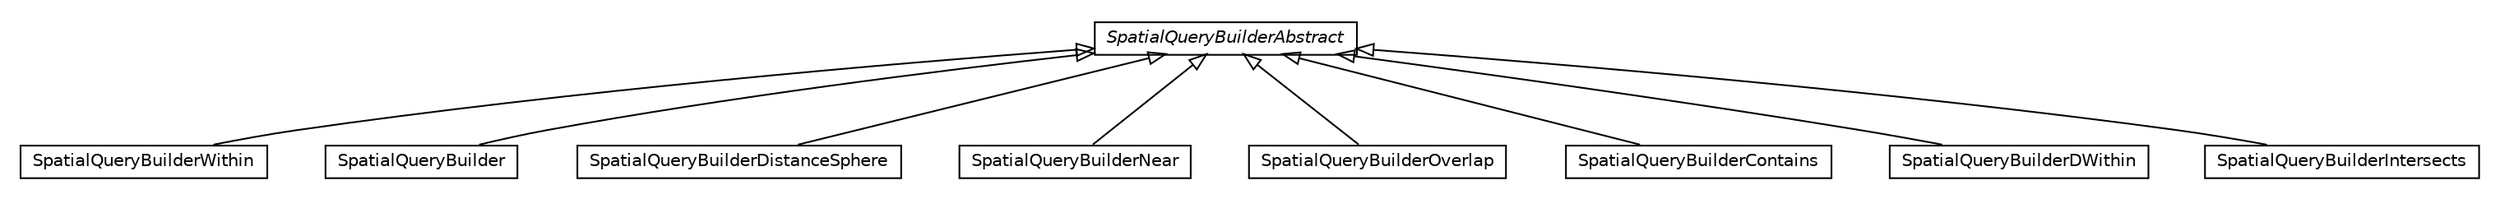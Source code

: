#!/usr/local/bin/dot
#
# Class diagram 
# Generated by UMLGraph version R5_6-24-gf6e263 (http://www.umlgraph.org/)
#

digraph G {
	edge [fontname="Helvetica",fontsize=10,labelfontname="Helvetica",labelfontsize=10];
	node [fontname="Helvetica",fontsize=10,shape=plaintext];
	nodesep=0.25;
	ranksep=0.5;
	// com.orientechnologies.spatial.strategy.SpatialQueryBuilderWithin
	c679028 [label=<<table title="com.orientechnologies.spatial.strategy.SpatialQueryBuilderWithin" border="0" cellborder="1" cellspacing="0" cellpadding="2" port="p" href="./SpatialQueryBuilderWithin.html">
		<tr><td><table border="0" cellspacing="0" cellpadding="1">
<tr><td align="center" balign="center"> SpatialQueryBuilderWithin </td></tr>
		</table></td></tr>
		</table>>, URL="./SpatialQueryBuilderWithin.html", fontname="Helvetica", fontcolor="black", fontsize=10.0];
	// com.orientechnologies.spatial.strategy.SpatialQueryBuilder
	c679029 [label=<<table title="com.orientechnologies.spatial.strategy.SpatialQueryBuilder" border="0" cellborder="1" cellspacing="0" cellpadding="2" port="p" href="./SpatialQueryBuilder.html">
		<tr><td><table border="0" cellspacing="0" cellpadding="1">
<tr><td align="center" balign="center"> SpatialQueryBuilder </td></tr>
		</table></td></tr>
		</table>>, URL="./SpatialQueryBuilder.html", fontname="Helvetica", fontcolor="black", fontsize=10.0];
	// com.orientechnologies.spatial.strategy.SpatialQueryBuilderDistanceSphere
	c679030 [label=<<table title="com.orientechnologies.spatial.strategy.SpatialQueryBuilderDistanceSphere" border="0" cellborder="1" cellspacing="0" cellpadding="2" port="p" href="./SpatialQueryBuilderDistanceSphere.html">
		<tr><td><table border="0" cellspacing="0" cellpadding="1">
<tr><td align="center" balign="center"> SpatialQueryBuilderDistanceSphere </td></tr>
		</table></td></tr>
		</table>>, URL="./SpatialQueryBuilderDistanceSphere.html", fontname="Helvetica", fontcolor="black", fontsize=10.0];
	// com.orientechnologies.spatial.strategy.SpatialQueryBuilderNear
	c679031 [label=<<table title="com.orientechnologies.spatial.strategy.SpatialQueryBuilderNear" border="0" cellborder="1" cellspacing="0" cellpadding="2" port="p" href="./SpatialQueryBuilderNear.html">
		<tr><td><table border="0" cellspacing="0" cellpadding="1">
<tr><td align="center" balign="center"> SpatialQueryBuilderNear </td></tr>
		</table></td></tr>
		</table>>, URL="./SpatialQueryBuilderNear.html", fontname="Helvetica", fontcolor="black", fontsize=10.0];
	// com.orientechnologies.spatial.strategy.SpatialQueryBuilderOverlap
	c679032 [label=<<table title="com.orientechnologies.spatial.strategy.SpatialQueryBuilderOverlap" border="0" cellborder="1" cellspacing="0" cellpadding="2" port="p" href="./SpatialQueryBuilderOverlap.html">
		<tr><td><table border="0" cellspacing="0" cellpadding="1">
<tr><td align="center" balign="center"> SpatialQueryBuilderOverlap </td></tr>
		</table></td></tr>
		</table>>, URL="./SpatialQueryBuilderOverlap.html", fontname="Helvetica", fontcolor="black", fontsize=10.0];
	// com.orientechnologies.spatial.strategy.SpatialQueryBuilderContains
	c679033 [label=<<table title="com.orientechnologies.spatial.strategy.SpatialQueryBuilderContains" border="0" cellborder="1" cellspacing="0" cellpadding="2" port="p" href="./SpatialQueryBuilderContains.html">
		<tr><td><table border="0" cellspacing="0" cellpadding="1">
<tr><td align="center" balign="center"> SpatialQueryBuilderContains </td></tr>
		</table></td></tr>
		</table>>, URL="./SpatialQueryBuilderContains.html", fontname="Helvetica", fontcolor="black", fontsize=10.0];
	// com.orientechnologies.spatial.strategy.SpatialQueryBuilderDWithin
	c679034 [label=<<table title="com.orientechnologies.spatial.strategy.SpatialQueryBuilderDWithin" border="0" cellborder="1" cellspacing="0" cellpadding="2" port="p" href="./SpatialQueryBuilderDWithin.html">
		<tr><td><table border="0" cellspacing="0" cellpadding="1">
<tr><td align="center" balign="center"> SpatialQueryBuilderDWithin </td></tr>
		</table></td></tr>
		</table>>, URL="./SpatialQueryBuilderDWithin.html", fontname="Helvetica", fontcolor="black", fontsize=10.0];
	// com.orientechnologies.spatial.strategy.SpatialQueryBuilderAbstract
	c679035 [label=<<table title="com.orientechnologies.spatial.strategy.SpatialQueryBuilderAbstract" border="0" cellborder="1" cellspacing="0" cellpadding="2" port="p" href="./SpatialQueryBuilderAbstract.html">
		<tr><td><table border="0" cellspacing="0" cellpadding="1">
<tr><td align="center" balign="center"><font face="Helvetica-Oblique"> SpatialQueryBuilderAbstract </font></td></tr>
		</table></td></tr>
		</table>>, URL="./SpatialQueryBuilderAbstract.html", fontname="Helvetica", fontcolor="black", fontsize=10.0];
	// com.orientechnologies.spatial.strategy.SpatialQueryBuilderIntersects
	c679036 [label=<<table title="com.orientechnologies.spatial.strategy.SpatialQueryBuilderIntersects" border="0" cellborder="1" cellspacing="0" cellpadding="2" port="p" href="./SpatialQueryBuilderIntersects.html">
		<tr><td><table border="0" cellspacing="0" cellpadding="1">
<tr><td align="center" balign="center"> SpatialQueryBuilderIntersects </td></tr>
		</table></td></tr>
		</table>>, URL="./SpatialQueryBuilderIntersects.html", fontname="Helvetica", fontcolor="black", fontsize=10.0];
	//com.orientechnologies.spatial.strategy.SpatialQueryBuilderWithin extends com.orientechnologies.spatial.strategy.SpatialQueryBuilderAbstract
	c679035:p -> c679028:p [dir=back,arrowtail=empty];
	//com.orientechnologies.spatial.strategy.SpatialQueryBuilder extends com.orientechnologies.spatial.strategy.SpatialQueryBuilderAbstract
	c679035:p -> c679029:p [dir=back,arrowtail=empty];
	//com.orientechnologies.spatial.strategy.SpatialQueryBuilderDistanceSphere extends com.orientechnologies.spatial.strategy.SpatialQueryBuilderAbstract
	c679035:p -> c679030:p [dir=back,arrowtail=empty];
	//com.orientechnologies.spatial.strategy.SpatialQueryBuilderNear extends com.orientechnologies.spatial.strategy.SpatialQueryBuilderAbstract
	c679035:p -> c679031:p [dir=back,arrowtail=empty];
	//com.orientechnologies.spatial.strategy.SpatialQueryBuilderOverlap extends com.orientechnologies.spatial.strategy.SpatialQueryBuilderAbstract
	c679035:p -> c679032:p [dir=back,arrowtail=empty];
	//com.orientechnologies.spatial.strategy.SpatialQueryBuilderContains extends com.orientechnologies.spatial.strategy.SpatialQueryBuilderAbstract
	c679035:p -> c679033:p [dir=back,arrowtail=empty];
	//com.orientechnologies.spatial.strategy.SpatialQueryBuilderDWithin extends com.orientechnologies.spatial.strategy.SpatialQueryBuilderAbstract
	c679035:p -> c679034:p [dir=back,arrowtail=empty];
	//com.orientechnologies.spatial.strategy.SpatialQueryBuilderIntersects extends com.orientechnologies.spatial.strategy.SpatialQueryBuilderAbstract
	c679035:p -> c679036:p [dir=back,arrowtail=empty];
}

